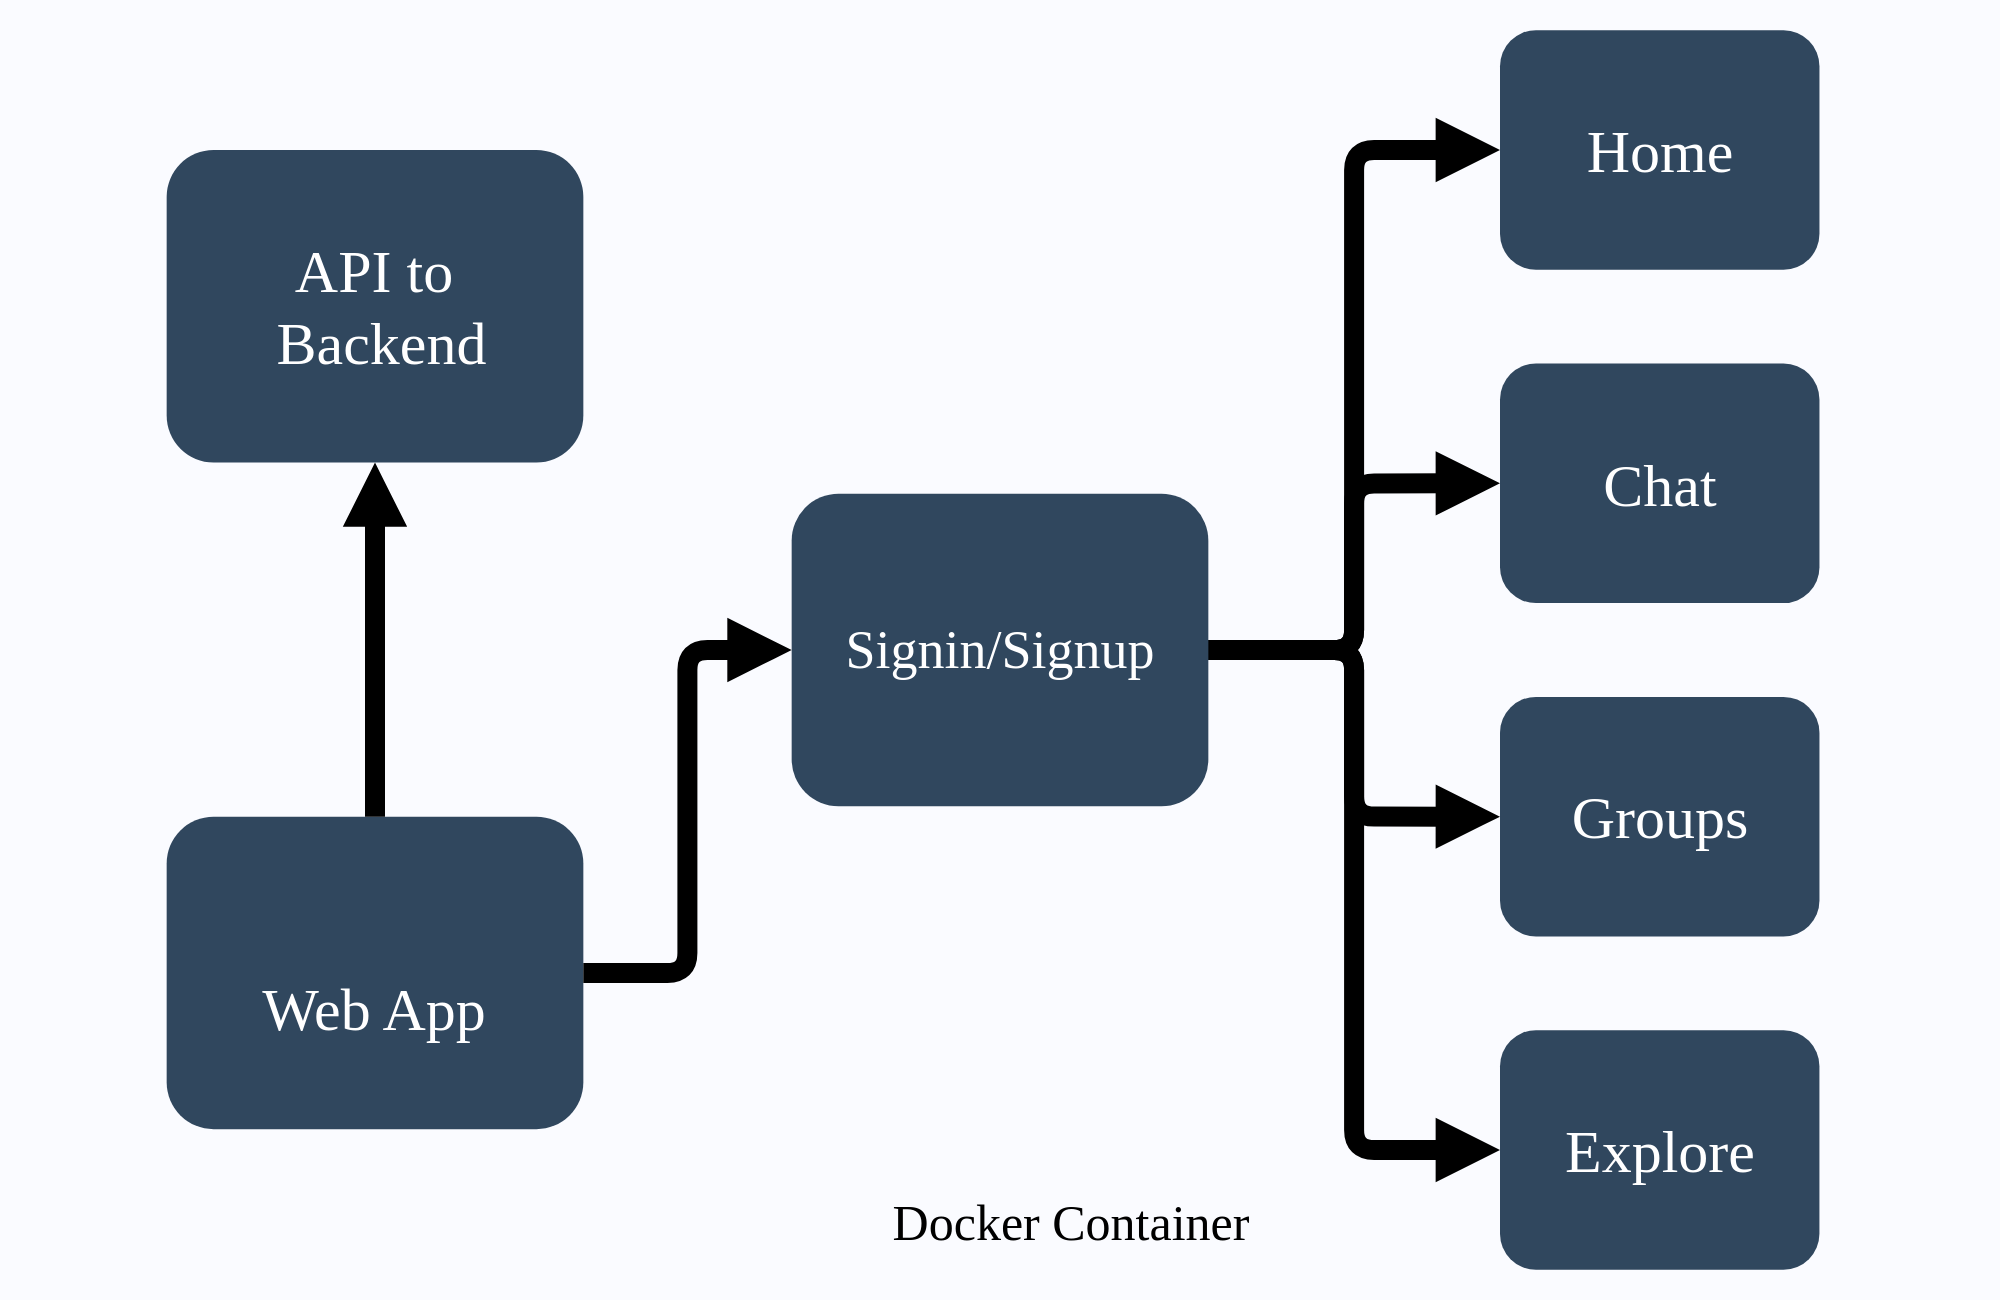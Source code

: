 <mxfile version="14.5.0" type="device"><diagram id="AcD6Rypcf11CpqlsE_6l" name="Page-1"><mxGraphModel dx="1185" dy="662" grid="1" gridSize="10" guides="1" tooltips="1" connect="1" arrows="1" fold="1" page="1" pageScale="1" pageWidth="850" pageHeight="1100" background="none" math="0" shadow="0"><root><mxCell id="0"/><mxCell id="1" parent="0"/><mxCell id="Yz8ZJQ_3bVd9Lh9hFMab-1" value="" style="rounded=0;whiteSpace=wrap;html=1;strokeColor=none;fillColor=#FAFBFF;" parent="1" vertex="1"><mxGeometry x="160" y="170" width="1000" height="650" as="geometry"/></mxCell><mxCell id="Yz8ZJQ_3bVd9Lh9hFMab-2" value="&lt;font data-font-src=&quot;https://fonts.googleapis.com/css?family=Montserrat&quot; face=&quot;Montserrat&quot; style=&quot;font-size: 25px&quot;&gt;Docker Container&lt;/font&gt;" style="text;html=1;strokeColor=none;fillColor=none;align=center;verticalAlign=middle;whiteSpace=wrap;rounded=0;" parent="1" vertex="1"><mxGeometry x="581.375" y="759.997" width="229.167" height="41.667" as="geometry"/></mxCell><mxCell id="Yz8ZJQ_3bVd9Lh9hFMab-3" value="&lt;font face=&quot;Montserrat&quot; color=&quot;#ffffff&quot; style=&quot;font-size: 30px&quot;&gt;&lt;br&gt;Web App&lt;/font&gt;" style="rounded=1;whiteSpace=wrap;html=1;strokeColor=none;fillColor=#30475E;" parent="1" vertex="1"><mxGeometry x="243.333" y="578.333" width="208.333" height="156.25" as="geometry"/></mxCell><mxCell id="Yz8ZJQ_3bVd9Lh9hFMab-5" value="" style="shape=image;verticalLabelPosition=bottom;labelBackgroundColor=#ffffff;verticalAlign=top;aspect=fixed;imageAspect=0;image=https://upload.wikimedia.org/wikipedia/commons/thumb/a/a7/React-icon.svg/1280px-React-icon.svg.png;" parent="1" vertex="1"><mxGeometry x="303.343" y="599.167" width="88.312" height="62.5" as="geometry"/></mxCell><mxCell id="Yz8ZJQ_3bVd9Lh9hFMab-6" value="&lt;font face=&quot;Montserrat&quot; data-font-src=&quot;https://fonts.googleapis.com/css?family=Montserrat&quot; color=&quot;#ffffff&quot; style=&quot;font-size: 30px&quot;&gt;API to&lt;br&gt;&amp;nbsp;Backend&lt;/font&gt;" style="rounded=1;whiteSpace=wrap;html=1;strokeColor=none;fillColor=#30475E;" parent="1" vertex="1"><mxGeometry x="243.333" y="245" width="208.333" height="156.25" as="geometry"/></mxCell><mxCell id="Yz8ZJQ_3bVd9Lh9hFMab-7" style="edgeStyle=orthogonalEdgeStyle;rounded=1;orthogonalLoop=1;jettySize=auto;html=1;exitX=0.5;exitY=0;exitDx=0;exitDy=0;entryX=0.5;entryY=1;entryDx=0;entryDy=0;strokeWidth=10;endArrow=block;endFill=1;" parent="1" source="Yz8ZJQ_3bVd9Lh9hFMab-3" target="Yz8ZJQ_3bVd9Lh9hFMab-6" edge="1"><mxGeometry x="160" y="120" as="geometry"/></mxCell><mxCell id="Yz8ZJQ_3bVd9Lh9hFMab-8" value="&lt;font color=&quot;#ffffff&quot; face=&quot;Montserrat&quot; style=&quot;font-size: 30px&quot;&gt;Home&lt;/font&gt;" style="rounded=1;whiteSpace=wrap;html=1;strokeColor=none;fillColor=#30475E;" parent="1" vertex="1"><mxGeometry x="910" y="185.104" width="159.729" height="119.792" as="geometry"/></mxCell><mxCell id="Yz8ZJQ_3bVd9Lh9hFMab-9" value="&lt;font color=&quot;#ffffff&quot; face=&quot;Montserrat&quot; style=&quot;font-size: 30px&quot;&gt;Chat&lt;/font&gt;" style="rounded=1;whiteSpace=wrap;html=1;strokeColor=none;fillColor=#30475E;" parent="1" vertex="1"><mxGeometry x="910" y="351.771" width="159.729" height="119.792" as="geometry"/></mxCell><mxCell id="Yz8ZJQ_3bVd9Lh9hFMab-10" value="&lt;font color=&quot;#ffffff&quot; face=&quot;Montserrat&quot; style=&quot;font-size: 30px&quot;&gt;Groups&lt;/font&gt;" style="rounded=1;whiteSpace=wrap;html=1;strokeColor=none;fillColor=#30475E;" parent="1" vertex="1"><mxGeometry x="910" y="518.438" width="159.729" height="119.792" as="geometry"/></mxCell><mxCell id="Yz8ZJQ_3bVd9Lh9hFMab-11" value="&lt;font color=&quot;#ffffff&quot; face=&quot;Montserrat&quot; style=&quot;font-size: 30px&quot;&gt;Explore&lt;/font&gt;" style="rounded=1;whiteSpace=wrap;html=1;strokeColor=none;fillColor=#30475E;" parent="1" vertex="1"><mxGeometry x="910" y="685.104" width="159.708" height="119.792" as="geometry"/></mxCell><mxCell id="Yz8ZJQ_3bVd9Lh9hFMab-14" style="edgeStyle=orthogonalEdgeStyle;rounded=1;orthogonalLoop=1;jettySize=auto;html=1;exitX=1;exitY=0.5;exitDx=0;exitDy=0;entryX=0;entryY=0.5;entryDx=0;entryDy=0;endArrow=block;endFill=1;strokeColor=#000000;strokeWidth=10;" parent="1" source="Yz8ZJQ_3bVd9Lh9hFMab-12" target="Yz8ZJQ_3bVd9Lh9hFMab-8" edge="1"><mxGeometry x="160" y="120" as="geometry"/></mxCell><mxCell id="Yz8ZJQ_3bVd9Lh9hFMab-15" style="edgeStyle=orthogonalEdgeStyle;rounded=1;orthogonalLoop=1;jettySize=auto;html=1;exitX=1;exitY=0.5;exitDx=0;exitDy=0;entryX=0;entryY=0.5;entryDx=0;entryDy=0;endArrow=block;endFill=1;strokeColor=#000000;strokeWidth=10;" parent="1" source="Yz8ZJQ_3bVd9Lh9hFMab-12" target="Yz8ZJQ_3bVd9Lh9hFMab-9" edge="1"><mxGeometry x="160" y="120" as="geometry"/></mxCell><mxCell id="Yz8ZJQ_3bVd9Lh9hFMab-16" style="edgeStyle=orthogonalEdgeStyle;rounded=1;orthogonalLoop=1;jettySize=auto;html=1;exitX=1;exitY=0.5;exitDx=0;exitDy=0;entryX=0;entryY=0.5;entryDx=0;entryDy=0;endArrow=block;endFill=1;strokeColor=#000000;strokeWidth=10;" parent="1" source="Yz8ZJQ_3bVd9Lh9hFMab-12" target="Yz8ZJQ_3bVd9Lh9hFMab-10" edge="1"><mxGeometry x="160" y="120" as="geometry"/></mxCell><mxCell id="Yz8ZJQ_3bVd9Lh9hFMab-17" style="edgeStyle=orthogonalEdgeStyle;rounded=1;orthogonalLoop=1;jettySize=auto;html=1;exitX=1;exitY=0.5;exitDx=0;exitDy=0;entryX=0;entryY=0.5;entryDx=0;entryDy=0;endArrow=block;endFill=1;strokeColor=#000000;strokeWidth=10;" parent="1" source="Yz8ZJQ_3bVd9Lh9hFMab-12" target="Yz8ZJQ_3bVd9Lh9hFMab-11" edge="1"><mxGeometry x="160" y="120" as="geometry"/></mxCell><mxCell id="Yz8ZJQ_3bVd9Lh9hFMab-12" value="&lt;font color=&quot;#ffffff&quot; face=&quot;Montserrat&quot; style=&quot;font-size: 27px&quot;&gt;Signin/Signup&lt;/font&gt;" style="rounded=1;whiteSpace=wrap;html=1;strokeColor=none;fillColor=#30475E;" parent="1" vertex="1"><mxGeometry x="555.833" y="416.875" width="208.333" height="156.25" as="geometry"/></mxCell><mxCell id="Yz8ZJQ_3bVd9Lh9hFMab-13" style="edgeStyle=orthogonalEdgeStyle;rounded=1;orthogonalLoop=1;jettySize=auto;html=1;exitX=1;exitY=0.5;exitDx=0;exitDy=0;entryX=0;entryY=0.5;entryDx=0;entryDy=0;endArrow=block;endFill=1;strokeColor=#000000;strokeWidth=10;" parent="1" source="Yz8ZJQ_3bVd9Lh9hFMab-3" target="Yz8ZJQ_3bVd9Lh9hFMab-12" edge="1"><mxGeometry x="160" y="120" as="geometry"/></mxCell><mxCell id="Yz8ZJQ_3bVd9Lh9hFMab-18" value="" style="shape=image;verticalLabelPosition=bottom;labelBackgroundColor=#ffffff;verticalAlign=top;aspect=fixed;imageAspect=0;image=https://www.docker.com/sites/default/files/d8/2019-07/Moby-logo.png;" parent="1" vertex="1"><mxGeometry x="509.458" y="759.997" width="58.083" height="41.667" as="geometry"/></mxCell></root></mxGraphModel></diagram></mxfile>
